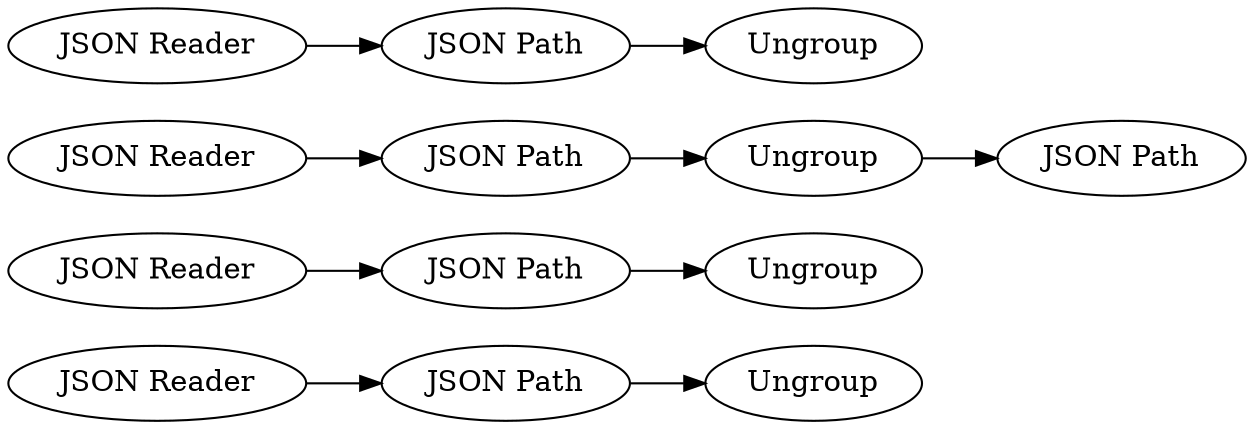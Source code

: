 digraph {
	15 -> 14
	9 -> 8
	6 -> 11
	5 -> 4
	17 -> 19
	19 -> 18
	14 -> 13
	4 -> 6
	8 -> 12
	5 [label="JSON Reader"]
	13 [label=Ungroup]
	9 [label="JSON Reader"]
	11 [label="JSON Path"]
	4 [label="JSON Path"]
	18 [label=Ungroup]
	6 [label=Ungroup]
	8 [label="JSON Path"]
	15 [label="JSON Reader"]
	14 [label="JSON Path"]
	17 [label="JSON Reader"]
	12 [label=Ungroup]
	19 [label="JSON Path"]
	rankdir=LR
}
